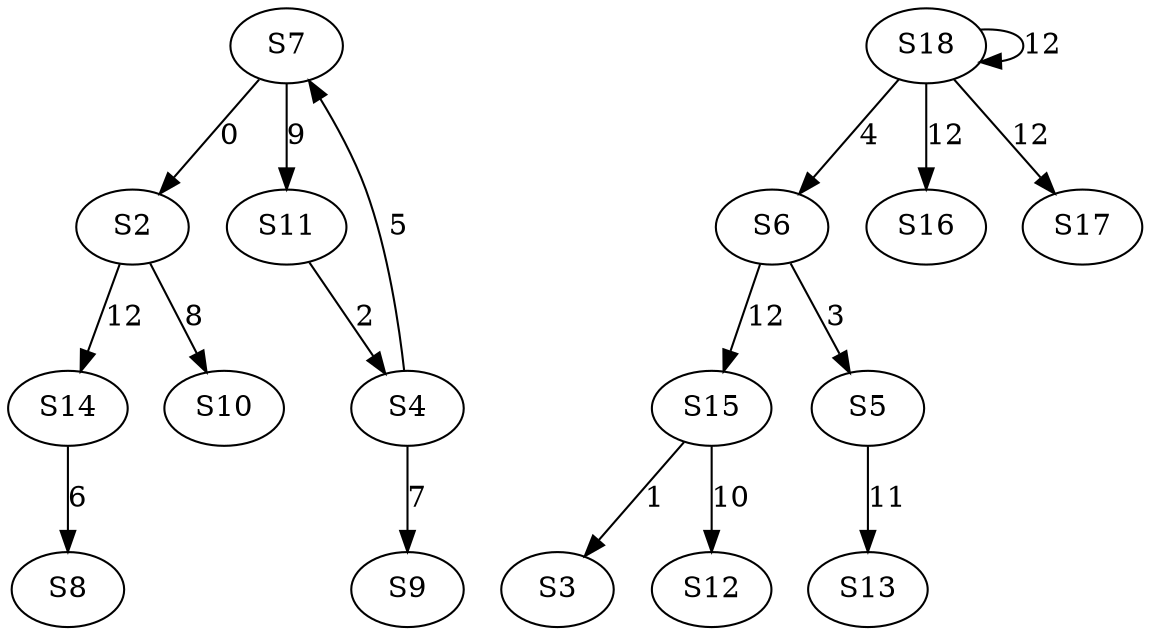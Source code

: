 strict digraph {
	S7 -> S2 [ label = 0 ];
	S15 -> S3 [ label = 1 ];
	S11 -> S4 [ label = 2 ];
	S6 -> S5 [ label = 3 ];
	S18 -> S6 [ label = 4 ];
	S4 -> S7 [ label = 5 ];
	S14 -> S8 [ label = 6 ];
	S4 -> S9 [ label = 7 ];
	S2 -> S10 [ label = 8 ];
	S7 -> S11 [ label = 9 ];
	S15 -> S12 [ label = 10 ];
	S5 -> S13 [ label = 11 ];
	S2 -> S14 [ label = 12 ];
	S6 -> S15 [ label = 12 ];
	S18 -> S16 [ label = 12 ];
	S18 -> S17 [ label = 12 ];
	S18 -> S18 [ label = 12 ];
}
